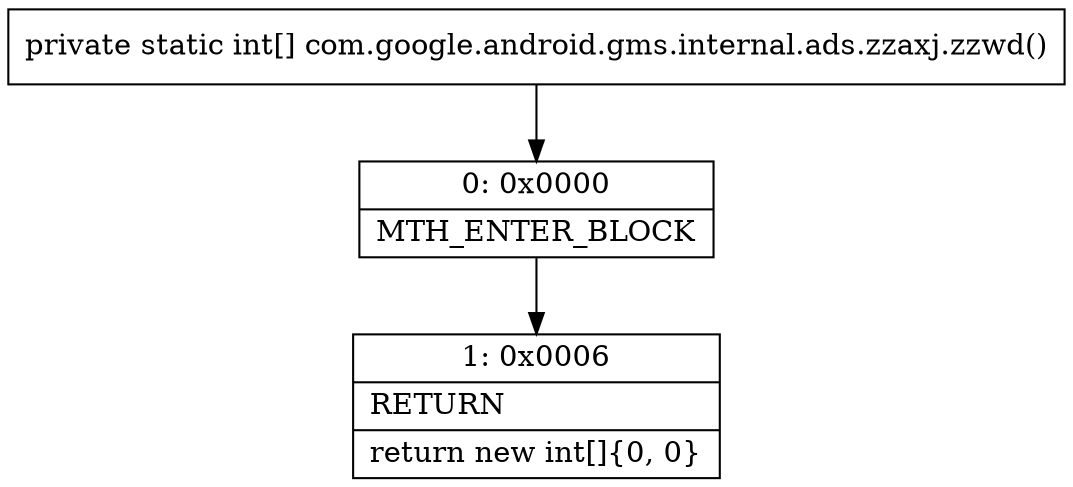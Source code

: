digraph "CFG forcom.google.android.gms.internal.ads.zzaxj.zzwd()[I" {
Node_0 [shape=record,label="{0\:\ 0x0000|MTH_ENTER_BLOCK\l}"];
Node_1 [shape=record,label="{1\:\ 0x0006|RETURN\l|return new int[]\{0, 0\}\l}"];
MethodNode[shape=record,label="{private static int[] com.google.android.gms.internal.ads.zzaxj.zzwd() }"];
MethodNode -> Node_0;
Node_0 -> Node_1;
}

